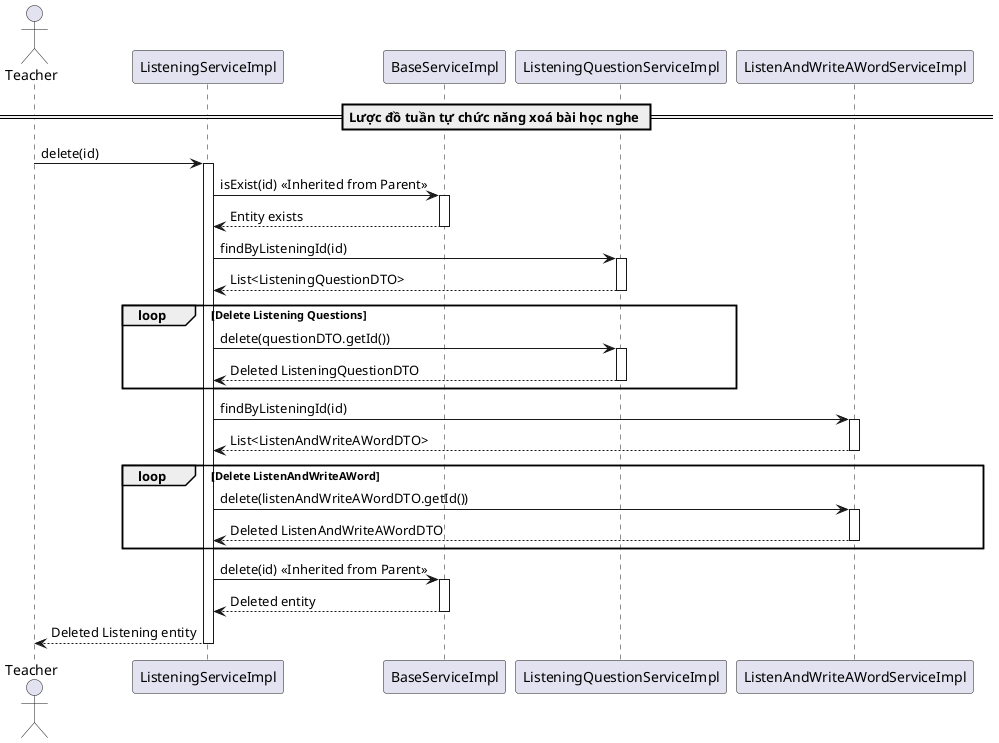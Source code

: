 @startuml deleteListening

actor Teacher
participant "ListeningServiceImpl" as ListeningService
participant "BaseServiceImpl" as BaseService
participant "ListeningQuestionServiceImpl" as ListeningQuestionService
participant "ListenAndWriteAWordServiceImpl" as ListenAndWriteAWordService

== 	Lược đồ tuần tự chức năng xoá bài học nghe ==
Teacher -> ListeningService: delete(id)
activate ListeningService

ListeningService -> BaseService: isExist(id) << Inherited from Parent >>
activate BaseService
BaseService --> ListeningService: Entity exists
deactivate BaseService

ListeningService -> ListeningQuestionService: findByListeningId(id)
activate ListeningQuestionService
ListeningQuestionService --> ListeningService: List<ListeningQuestionDTO>
deactivate ListeningQuestionService

loop Delete Listening Questions
    ListeningService -> ListeningQuestionService: delete(questionDTO.getId())
    activate ListeningQuestionService
    ListeningQuestionService --> ListeningService: Deleted ListeningQuestionDTO
    deactivate ListeningQuestionService
end

ListeningService -> ListenAndWriteAWordService: findByListeningId(id)
activate ListenAndWriteAWordService
ListenAndWriteAWordService --> ListeningService: List<ListenAndWriteAWordDTO>
deactivate ListenAndWriteAWordService

loop Delete ListenAndWriteAWord
    ListeningService -> ListenAndWriteAWordService: delete(listenAndWriteAWordDTO.getId())
    activate ListenAndWriteAWordService
    ListenAndWriteAWordService --> ListeningService: Deleted ListenAndWriteAWordDTO
    deactivate ListenAndWriteAWordService
end

ListeningService -> BaseService: delete(id) << Inherited from Parent >>
activate BaseService
BaseService --> ListeningService: Deleted entity
deactivate BaseService

ListeningService --> Teacher: Deleted Listening entity
deactivate ListeningService

@enduml

